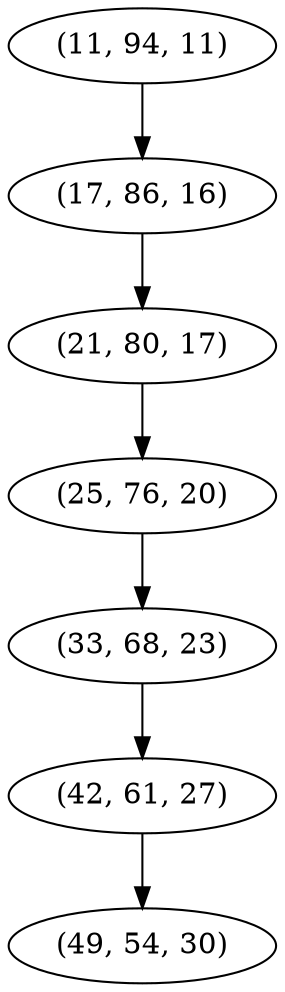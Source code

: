 digraph tree {
    "(11, 94, 11)";
    "(17, 86, 16)";
    "(21, 80, 17)";
    "(25, 76, 20)";
    "(33, 68, 23)";
    "(42, 61, 27)";
    "(49, 54, 30)";
    "(11, 94, 11)" -> "(17, 86, 16)";
    "(17, 86, 16)" -> "(21, 80, 17)";
    "(21, 80, 17)" -> "(25, 76, 20)";
    "(25, 76, 20)" -> "(33, 68, 23)";
    "(33, 68, 23)" -> "(42, 61, 27)";
    "(42, 61, 27)" -> "(49, 54, 30)";
}
